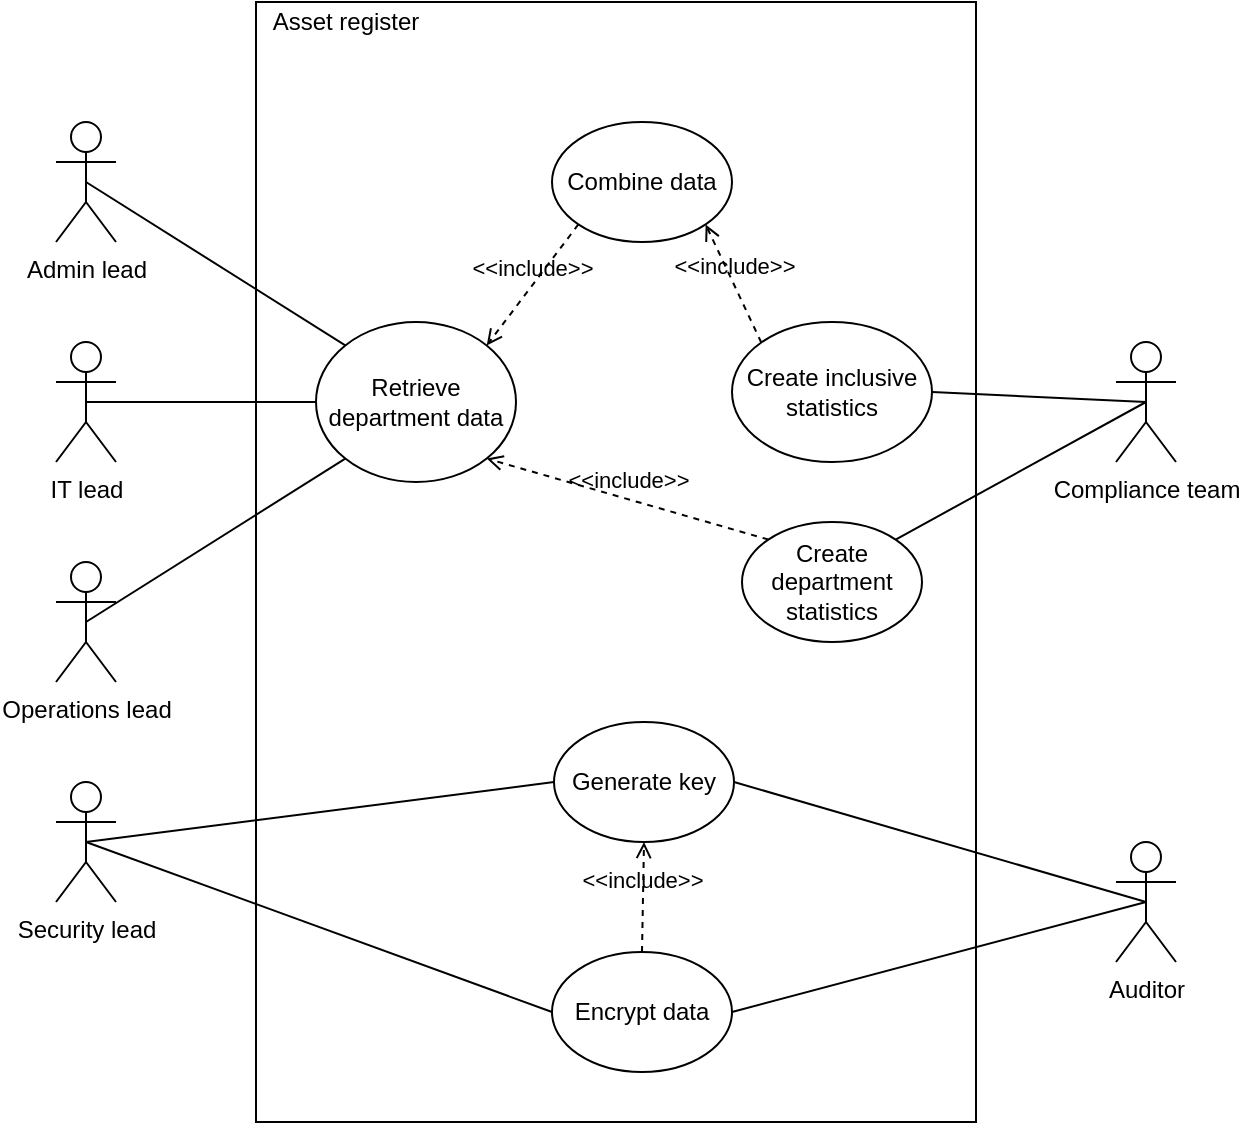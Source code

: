 <mxfile version="13.3.0" type="github"><diagram id="5IGs_SBOSgmm6eJkgR5Y" name="Page-1"><mxGraphModel dx="1038" dy="548" grid="1" gridSize="10" guides="1" tooltips="1" connect="1" arrows="1" fold="1" page="1" pageScale="1" pageWidth="827" pageHeight="1169" math="0" shadow="0"><root><mxCell id="0"/><mxCell id="1" parent="0"/><mxCell id="isBXA7h0kizAdQ8O8arq-2" value="" style="rounded=0;whiteSpace=wrap;html=1;direction=south;align=center;" parent="1" vertex="1"><mxGeometry x="220" y="80" width="360" height="560" as="geometry"/></mxCell><mxCell id="isBXA7h0kizAdQ8O8arq-3" value="Asset register" style="text;html=1;strokeColor=none;fillColor=none;align=center;verticalAlign=middle;whiteSpace=wrap;rounded=0;" parent="1" vertex="1"><mxGeometry x="220" y="80" width="90" height="20" as="geometry"/></mxCell><mxCell id="isBXA7h0kizAdQ8O8arq-4" value="Admin lead" style="shape=umlActor;verticalLabelPosition=bottom;labelBackgroundColor=#ffffff;verticalAlign=top;html=1;outlineConnect=0;" parent="1" vertex="1"><mxGeometry x="120" y="140" width="30" height="60" as="geometry"/></mxCell><mxCell id="isBXA7h0kizAdQ8O8arq-5" value="IT lead" style="shape=umlActor;verticalLabelPosition=bottom;labelBackgroundColor=#ffffff;verticalAlign=top;html=1;outlineConnect=0;" parent="1" vertex="1"><mxGeometry x="120" y="250" width="30" height="60" as="geometry"/></mxCell><mxCell id="isBXA7h0kizAdQ8O8arq-6" value="Operations lead" style="shape=umlActor;verticalLabelPosition=bottom;labelBackgroundColor=#ffffff;verticalAlign=top;html=1;outlineConnect=0;" parent="1" vertex="1"><mxGeometry x="120" y="360" width="30" height="60" as="geometry"/></mxCell><mxCell id="isBXA7h0kizAdQ8O8arq-7" value="Compliance team" style="shape=umlActor;verticalLabelPosition=bottom;labelBackgroundColor=#ffffff;verticalAlign=top;html=1;outlineConnect=0;" parent="1" vertex="1"><mxGeometry x="650" y="250" width="30" height="60" as="geometry"/></mxCell><mxCell id="isBXA7h0kizAdQ8O8arq-8" value="Auditor" style="shape=umlActor;verticalLabelPosition=bottom;labelBackgroundColor=#ffffff;verticalAlign=top;html=1;outlineConnect=0;" parent="1" vertex="1"><mxGeometry x="650" y="500" width="30" height="60" as="geometry"/></mxCell><mxCell id="WYbjLAYGft4TRzLMPzBr-1" value="Generate key" style="ellipse;whiteSpace=wrap;html=1;" vertex="1" parent="1"><mxGeometry x="369" y="440" width="90" height="60" as="geometry"/></mxCell><mxCell id="WYbjLAYGft4TRzLMPzBr-2" value="Encrypt data" style="ellipse;whiteSpace=wrap;html=1;" vertex="1" parent="1"><mxGeometry x="368" y="555" width="90" height="60" as="geometry"/></mxCell><mxCell id="WYbjLAYGft4TRzLMPzBr-4" value="Retrieve department data" style="ellipse;whiteSpace=wrap;html=1;" vertex="1" parent="1"><mxGeometry x="250" y="240" width="100" height="80" as="geometry"/></mxCell><mxCell id="WYbjLAYGft4TRzLMPzBr-5" value="Combine data" style="ellipse;whiteSpace=wrap;html=1;" vertex="1" parent="1"><mxGeometry x="368" y="140" width="90" height="60" as="geometry"/></mxCell><mxCell id="WYbjLAYGft4TRzLMPzBr-6" value="Create department statistics" style="ellipse;whiteSpace=wrap;html=1;" vertex="1" parent="1"><mxGeometry x="463" y="340" width="90" height="60" as="geometry"/></mxCell><mxCell id="WYbjLAYGft4TRzLMPzBr-7" value="Create inclusive statistics" style="ellipse;whiteSpace=wrap;html=1;" vertex="1" parent="1"><mxGeometry x="458" y="240" width="100" height="70" as="geometry"/></mxCell><mxCell id="WYbjLAYGft4TRzLMPzBr-10" value="Security lead" style="shape=umlActor;verticalLabelPosition=bottom;labelBackgroundColor=#ffffff;verticalAlign=top;html=1;outlineConnect=0;" vertex="1" parent="1"><mxGeometry x="120" y="470" width="30" height="60" as="geometry"/></mxCell><mxCell id="WYbjLAYGft4TRzLMPzBr-12" value="" style="endArrow=none;html=1;exitX=0;exitY=0;exitDx=0;exitDy=0;entryX=0.5;entryY=0.5;entryDx=0;entryDy=0;entryPerimeter=0;" edge="1" parent="1" source="WYbjLAYGft4TRzLMPzBr-4" target="isBXA7h0kizAdQ8O8arq-4"><mxGeometry width="50" height="50" relative="1" as="geometry"><mxPoint x="390" y="380" as="sourcePoint"/><mxPoint x="440" y="330" as="targetPoint"/></mxGeometry></mxCell><mxCell id="WYbjLAYGft4TRzLMPzBr-14" value="" style="endArrow=none;html=1;exitX=0;exitY=0.5;exitDx=0;exitDy=0;entryX=0.5;entryY=0.5;entryDx=0;entryDy=0;entryPerimeter=0;" edge="1" parent="1" source="WYbjLAYGft4TRzLMPzBr-2" target="WYbjLAYGft4TRzLMPzBr-10"><mxGeometry width="50" height="50" relative="1" as="geometry"><mxPoint x="364" y="590" as="sourcePoint"/><mxPoint x="180" y="520" as="targetPoint"/></mxGeometry></mxCell><mxCell id="WYbjLAYGft4TRzLMPzBr-15" value="" style="endArrow=none;html=1;exitX=0;exitY=0.5;exitDx=0;exitDy=0;entryX=0.5;entryY=0.5;entryDx=0;entryDy=0;entryPerimeter=0;" edge="1" parent="1" source="WYbjLAYGft4TRzLMPzBr-1" target="WYbjLAYGft4TRzLMPzBr-10"><mxGeometry width="50" height="50" relative="1" as="geometry"><mxPoint x="354" y="560" as="sourcePoint"/><mxPoint x="170" y="490" as="targetPoint"/></mxGeometry></mxCell><mxCell id="WYbjLAYGft4TRzLMPzBr-16" value="" style="endArrow=none;html=1;exitX=0;exitY=1;exitDx=0;exitDy=0;entryX=0.5;entryY=0.5;entryDx=0;entryDy=0;entryPerimeter=0;" edge="1" parent="1" source="WYbjLAYGft4TRzLMPzBr-4" target="isBXA7h0kizAdQ8O8arq-6"><mxGeometry width="50" height="50" relative="1" as="geometry"><mxPoint x="349" y="460" as="sourcePoint"/><mxPoint x="165" y="390" as="targetPoint"/></mxGeometry></mxCell><mxCell id="WYbjLAYGft4TRzLMPzBr-17" value="" style="endArrow=none;html=1;exitX=0;exitY=0.5;exitDx=0;exitDy=0;entryX=0.5;entryY=0.5;entryDx=0;entryDy=0;entryPerimeter=0;" edge="1" parent="1" source="WYbjLAYGft4TRzLMPzBr-4" target="isBXA7h0kizAdQ8O8arq-5"><mxGeometry width="50" height="50" relative="1" as="geometry"><mxPoint x="324" y="350" as="sourcePoint"/><mxPoint x="140" y="280" as="targetPoint"/></mxGeometry></mxCell><mxCell id="WYbjLAYGft4TRzLMPzBr-19" value="&amp;lt;&amp;lt;include&amp;gt;&amp;gt;" style="edgeStyle=none;html=1;endArrow=open;verticalAlign=bottom;dashed=1;labelBackgroundColor=none;entryX=0.5;entryY=1;entryDx=0;entryDy=0;exitX=0.5;exitY=0;exitDx=0;exitDy=0;" edge="1" parent="1" source="WYbjLAYGft4TRzLMPzBr-2" target="WYbjLAYGft4TRzLMPzBr-1"><mxGeometry width="160" relative="1" as="geometry"><mxPoint x="414" y="525" as="sourcePoint"/><mxPoint x="574" y="525" as="targetPoint"/></mxGeometry></mxCell><mxCell id="WYbjLAYGft4TRzLMPzBr-20" value="&amp;lt;&amp;lt;include&amp;gt;&amp;gt;" style="edgeStyle=none;html=1;endArrow=open;verticalAlign=bottom;dashed=1;labelBackgroundColor=none;entryX=1;entryY=0;entryDx=0;entryDy=0;exitX=0;exitY=1;exitDx=0;exitDy=0;" edge="1" parent="1" source="WYbjLAYGft4TRzLMPzBr-5" target="WYbjLAYGft4TRzLMPzBr-4"><mxGeometry width="160" relative="1" as="geometry"><mxPoint x="340" y="200" as="sourcePoint"/><mxPoint x="340" y="140" as="targetPoint"/></mxGeometry></mxCell><mxCell id="WYbjLAYGft4TRzLMPzBr-22" value="&amp;lt;&amp;lt;include&amp;gt;&amp;gt;" style="edgeStyle=none;html=1;endArrow=open;verticalAlign=bottom;dashed=1;labelBackgroundColor=none;entryX=1;entryY=1;entryDx=0;entryDy=0;exitX=0;exitY=0;exitDx=0;exitDy=0;" edge="1" parent="1" source="WYbjLAYGft4TRzLMPzBr-6" target="WYbjLAYGft4TRzLMPzBr-4"><mxGeometry width="160" relative="1" as="geometry"><mxPoint x="370" y="320" as="sourcePoint"/><mxPoint x="370" y="260" as="targetPoint"/></mxGeometry></mxCell><mxCell id="WYbjLAYGft4TRzLMPzBr-23" value="&amp;lt;&amp;lt;include&amp;gt;&amp;gt;" style="edgeStyle=none;html=1;endArrow=open;verticalAlign=bottom;dashed=1;labelBackgroundColor=none;entryX=1;entryY=1;entryDx=0;entryDy=0;exitX=0;exitY=0;exitDx=0;exitDy=0;" edge="1" parent="1" source="WYbjLAYGft4TRzLMPzBr-7" target="WYbjLAYGft4TRzLMPzBr-5"><mxGeometry width="160" relative="1" as="geometry"><mxPoint x="420" y="280" as="sourcePoint"/><mxPoint x="420" y="220" as="targetPoint"/></mxGeometry></mxCell><mxCell id="WYbjLAYGft4TRzLMPzBr-25" value="" style="endArrow=none;html=1;entryX=0.5;entryY=0.5;entryDx=0;entryDy=0;entryPerimeter=0;exitX=1;exitY=0.5;exitDx=0;exitDy=0;" edge="1" parent="1" source="WYbjLAYGft4TRzLMPzBr-7" target="isBXA7h0kizAdQ8O8arq-7"><mxGeometry width="50" height="50" relative="1" as="geometry"><mxPoint x="590" y="240" as="sourcePoint"/><mxPoint x="640" y="190" as="targetPoint"/></mxGeometry></mxCell><mxCell id="WYbjLAYGft4TRzLMPzBr-26" value="" style="endArrow=none;html=1;entryX=0.5;entryY=0.5;entryDx=0;entryDy=0;entryPerimeter=0;exitX=1;exitY=0;exitDx=0;exitDy=0;" edge="1" parent="1" source="WYbjLAYGft4TRzLMPzBr-6" target="isBXA7h0kizAdQ8O8arq-7"><mxGeometry width="50" height="50" relative="1" as="geometry"><mxPoint x="590" y="280" as="sourcePoint"/><mxPoint x="640" y="230" as="targetPoint"/></mxGeometry></mxCell><mxCell id="WYbjLAYGft4TRzLMPzBr-30" value="" style="endArrow=none;html=1;exitX=1;exitY=0.5;exitDx=0;exitDy=0;entryX=0.5;entryY=0.5;entryDx=0;entryDy=0;entryPerimeter=0;" edge="1" parent="1" source="WYbjLAYGft4TRzLMPzBr-2" target="isBXA7h0kizAdQ8O8arq-8"><mxGeometry width="50" height="50" relative="1" as="geometry"><mxPoint x="483" y="570" as="sourcePoint"/><mxPoint x="533" y="520" as="targetPoint"/></mxGeometry></mxCell><mxCell id="WYbjLAYGft4TRzLMPzBr-31" value="" style="endArrow=none;html=1;exitX=1;exitY=0.5;exitDx=0;exitDy=0;entryX=0.5;entryY=0.5;entryDx=0;entryDy=0;entryPerimeter=0;" edge="1" parent="1" source="WYbjLAYGft4TRzLMPzBr-1" target="isBXA7h0kizAdQ8O8arq-8"><mxGeometry width="50" height="50" relative="1" as="geometry"><mxPoint x="490" y="500" as="sourcePoint"/><mxPoint x="540" y="450" as="targetPoint"/></mxGeometry></mxCell></root></mxGraphModel></diagram></mxfile>